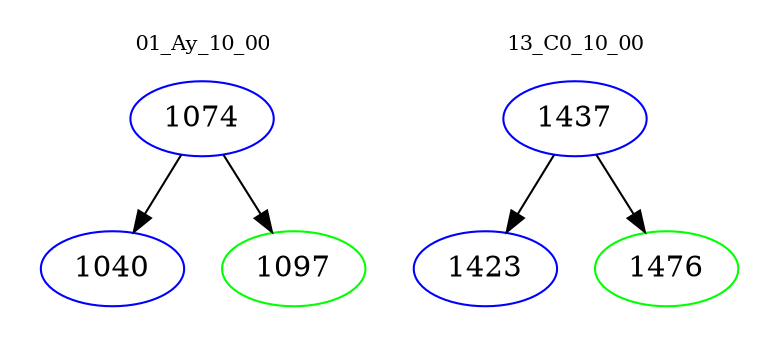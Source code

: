 digraph{
subgraph cluster_0 {
color = white
label = "01_Ay_10_00";
fontsize=10;
T0_1074 [label="1074", color="blue"]
T0_1074 -> T0_1040 [color="black"]
T0_1040 [label="1040", color="blue"]
T0_1074 -> T0_1097 [color="black"]
T0_1097 [label="1097", color="green"]
}
subgraph cluster_1 {
color = white
label = "13_C0_10_00";
fontsize=10;
T1_1437 [label="1437", color="blue"]
T1_1437 -> T1_1423 [color="black"]
T1_1423 [label="1423", color="blue"]
T1_1437 -> T1_1476 [color="black"]
T1_1476 [label="1476", color="green"]
}
}
